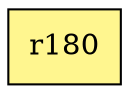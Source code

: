 digraph G {
rankdir=BT;ranksep="2.0";
"r180" [shape=record,fillcolor=khaki1,style=filled,label="{r180}"];
}